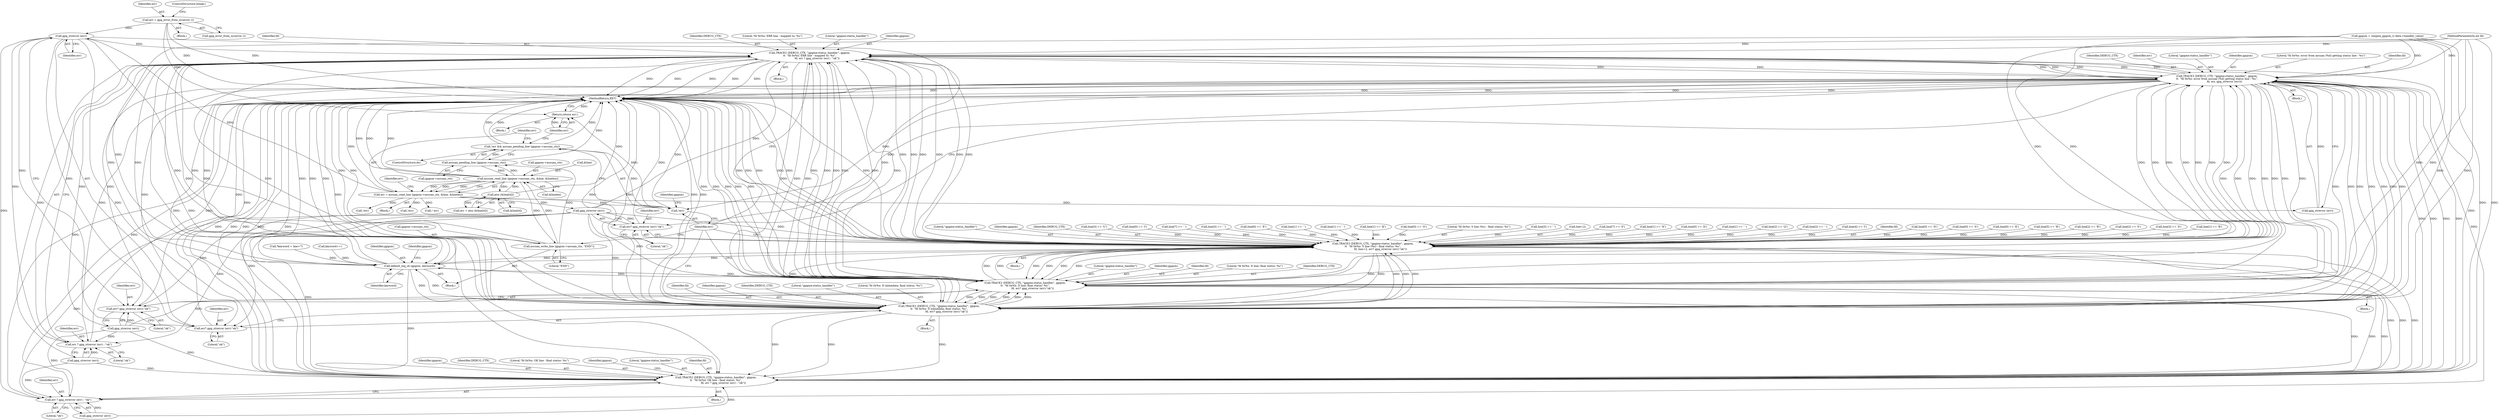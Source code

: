 digraph "0_gnupg_2cbd76f7911fc215845e89b50d6af5ff4a83dd77@API" {
"1000688" [label="(Call,gpg_strerror (err))"];
"1000138" [label="(Call,err = assuan_read_line (gpgsm->assuan_ctx, &line, &linelen))"];
"1000140" [label="(Call,assuan_read_line (gpgsm->assuan_ctx, &line, &linelen))"];
"1000857" [label="(Call,assuan_write_line (gpgsm->assuan_ctx, \"END\"))"];
"1000865" [label="(Call,assuan_pending_line (gpgsm->assuan_ctx))"];
"1000204" [label="(Call,atoi (&line[4]))"];
"1000670" [label="(Call,err = gpg_error_from_syserror ())"];
"1000216" [label="(Call,TRACE2 (DEBUG_CTX, \"gpgme:status_handler\", gpgsm,\n\t\t  \"fd 0x%x: ERR line - mapped to: %s\",\n                  fd, err ? gpg_strerror (err) : \"ok\"))"];
"1000151" [label="(Call,TRACE3 (DEBUG_CTX, \"gpgme:status_handler\", gpgsm,\n\t\t  \"fd 0x%x: error from assuan (%d) getting status line : %s\",\n                  fd, err, gpg_strerror (err)))"];
"1000222" [label="(Call,err ? gpg_strerror (err) : \"ok\")"];
"1000305" [label="(Call,TRACE2 (DEBUG_CTX, \"gpgme:status_handler\", gpgsm,\n\t\t  \"fd 0x%x: OK line - final status: %s\",\n                  fd, err ? gpg_strerror (err) : \"ok\"))"];
"1000311" [label="(Call,err ? gpg_strerror (err) : \"ok\")"];
"1000545" [label="(Call,TRACE2 (DEBUG_CTX, \"gpgme:status_handler\", gpgsm,\n\t\t  \"fd 0x%x: D line; final status: %s\",\n                  fd, err? gpg_strerror (err):\"ok\"))"];
"1000680" [label="(Call,TRACE2 (DEBUG_CTX, \"gpgme:status_handler\", gpgsm,\n\t\t  \"fd 0x%x: D inlinedata; final status: %s\",\n                  fd, err? gpg_strerror (err):\"ok\"))"];
"1000767" [label="(Call,TRACE3 (DEBUG_CTX, \"gpgme:status_handler\", gpgsm,\n\t\t  \"fd 0x%x: S line (%s) - final status: %s\",\n                  fd, line+2, err? gpg_strerror (err):\"ok\"))"];
"1000854" [label="(Call,default_inq_cb (gpgsm, keyword))"];
"1000551" [label="(Call,err? gpg_strerror (err):\"ok\")"];
"1000686" [label="(Call,err? gpg_strerror (err):\"ok\")"];
"1000776" [label="(Call,err? gpg_strerror (err):\"ok\")"];
"1000863" [label="(Call,!err)"];
"1000862" [label="(Call,!err && assuan_pending_line (gpgsm->assuan_ctx))"];
"1000869" [label="(Return,return err;)"];
"1000224" [label="(Call,gpg_strerror (err))"];
"1000204" [label="(Call,atoi (&line[4]))"];
"1000870" [label="(Identifier,err)"];
"1000226" [label="(Literal,\"ok\")"];
"1000275" [label="(Call,!err)"];
"1000137" [label="(Block,)"];
"1000858" [label="(Call,gpgsm->assuan_ctx)"];
"1000768" [label="(Identifier,DEBUG_CTX)"];
"1000685" [label="(Identifier,fd)"];
"1000780" [label="(Literal,\"ok\")"];
"1000806" [label="(Call,line[3] == 'U')"];
"1000552" [label="(Identifier,err)"];
"1000854" [label="(Call,default_inq_cb (gpgsm, keyword))"];
"1000547" [label="(Literal,\"gpgme:status_handler\")"];
"1000689" [label="(Identifier,err)"];
"1000690" [label="(Literal,\"ok\")"];
"1000548" [label="(Identifier,gpgsm)"];
"1000139" [label="(Identifier,err)"];
"1000553" [label="(Call,gpg_strerror (err))"];
"1000312" [label="(Identifier,err)"];
"1000869" [label="(Return,return err;)"];
"1000308" [label="(Identifier,gpgsm)"];
"1000824" [label="(Call,line[6] == 'E')"];
"1000683" [label="(Identifier,gpgsm)"];
"1000818" [label="(Call,line[5] == 'R')"];
"1000179" [label="(Call,line[2] == 'R')"];
"1000246" [label="(Call,line[2] == '\0')"];
"1000222" [label="(Call,err ? gpg_strerror (err) : \"ok\")"];
"1000185" [label="(Call,line[3] == '\0')"];
"1000173" [label="(Call,line[1] == 'R')"];
"1000857" [label="(Call,assuan_write_line (gpgsm->assuan_ctx, \"END\"))"];
"1000681" [label="(Identifier,DEBUG_CTX)"];
"1000669" [label="(Block,)"];
"1000682" [label="(Literal,\"gpgme:status_handler\")"];
"1000769" [label="(Literal,\"gpgme:status_handler\")"];
"1000671" [label="(Identifier,err)"];
"1000770" [label="(Identifier,gpgsm)"];
"1000123" [label="(Call,gpgsm = (engine_gpgsm_t) data->handler_value)"];
"1000859" [label="(Identifier,gpgsm)"];
"1000788" [label="(Call,line[0] == 'I')"];
"1000152" [label="(Identifier,DEBUG_CTX)"];
"1000115" [label="(Block,)"];
"1000140" [label="(Call,assuan_read_line (gpgsm->assuan_ctx, &line, &linelen))"];
"1000217" [label="(Identifier,DEBUG_CTX)"];
"1000138" [label="(Call,err = assuan_read_line (gpgsm->assuan_ctx, &line, &linelen))"];
"1000157" [label="(Identifier,err)"];
"1000550" [label="(Identifier,fd)"];
"1000144" [label="(Call,&line)"];
"1000672" [label="(Call,gpg_error_from_syserror ())"];
"1000577" [label="(Block,)"];
"1000555" [label="(Literal,\"ok\")"];
"1000306" [label="(Identifier,DEBUG_CTX)"];
"1000866" [label="(Call,gpgsm->assuan_ctx)"];
"1000153" [label="(Literal,\"gpgme:status_handler\")"];
"1000154" [label="(Identifier,gpgsm)"];
"1000305" [label="(Call,TRACE2 (DEBUG_CTX, \"gpgme:status_handler\", gpgsm,\n\t\t  \"fd 0x%x: OK line - final status: %s\",\n                  fd, err ? gpg_strerror (err) : \"ok\"))"];
"1000216" [label="(Call,TRACE2 (DEBUG_CTX, \"gpgme:status_handler\", gpgsm,\n\t\t  \"fd 0x%x: ERR line - mapped to: %s\",\n                  fd, err ? gpg_strerror (err) : \"ok\"))"];
"1000549" [label="(Literal,\"fd 0x%x: D line; final status: %s\")"];
"1000865" [label="(Call,assuan_pending_line (gpgsm->assuan_ctx))"];
"1000151" [label="(Call,TRACE3 (DEBUG_CTX, \"gpgme:status_handler\", gpgsm,\n\t\t  \"fd 0x%x: error from assuan (%d) getting status line : %s\",\n                  fd, err, gpg_strerror (err)))"];
"1000835" [label="(Call,line[7] == ' ')"];
"1000190" [label="(Call,line[3] == ' ')"];
"1000114" [label="(MethodParameterIn,int fd)"];
"1000864" [label="(Identifier,err)"];
"1000856" [label="(Identifier,keyword)"];
"1000777" [label="(Identifier,err)"];
"1000141" [label="(Call,gpgsm->assuan_ctx)"];
"1000309" [label="(Literal,\"fd 0x%x: OK line - final status: %s\")"];
"1000435" [label="(Call,!err)"];
"1000195" [label="(Block,)"];
"1000155" [label="(Literal,\"fd 0x%x: error from assuan (%d) getting status line : %s\")"];
"1000569" [label="(Call,line[1] == ' ')"];
"1000337" [label="(Call,line[1] == ' ')"];
"1000315" [label="(Literal,\"ok\")"];
"1000240" [label="(Call,line[1] == 'K')"];
"1000234" [label="(Call,line[0] == 'O')"];
"1000771" [label="(Literal,\"fd 0x%x: S line (%s) - final status: %s\")"];
"1000197" [label="(Call,line[3] == ' ')"];
"1000773" [label="(Call,line+2)"];
"1000687" [label="(Identifier,err)"];
"1000830" [label="(Call,line[7] == '\0')"];
"1000867" [label="(Identifier,gpgsm)"];
"1000146" [label="(Call,&linelen)"];
"1000546" [label="(Identifier,DEBUG_CTX)"];
"1000794" [label="(Call,line[1] == 'N')"];
"1000158" [label="(Call,gpg_strerror (err))"];
"1000149" [label="(Identifier,err)"];
"1000223" [label="(Identifier,err)"];
"1000545" [label="(Call,TRACE2 (DEBUG_CTX, \"gpgme:status_handler\", gpgsm,\n\t\t  \"fd 0x%x: D line; final status: %s\",\n                  fd, err? gpg_strerror (err):\"ok\"))"];
"1000767" [label="(Call,TRACE3 (DEBUG_CTX, \"gpgme:status_handler\", gpgsm,\n\t\t  \"fd 0x%x: S line (%s) - final status: %s\",\n                  fd, line+2, err? gpg_strerror (err):\"ok\"))"];
"1000563" [label="(Call,line[0] == 'D')"];
"1000842" [label="(Call,*keyword = line+7)"];
"1000684" [label="(Literal,\"fd 0x%x: D inlinedata; final status: %s\")"];
"1000347" [label="(Block,)"];
"1000156" [label="(Identifier,fd)"];
"1000703" [label="(Call,line[1] == ' ')"];
"1000670" [label="(Call,err = gpg_error_from_syserror ())"];
"1000800" [label="(Call,line[2] == 'Q')"];
"1000220" [label="(Literal,\"fd 0x%x: ERR line - mapped to: %s\")"];
"1000150" [label="(Block,)"];
"1000218" [label="(Literal,\"gpgme:status_handler\")"];
"1000313" [label="(Call,gpg_strerror (err))"];
"1000863" [label="(Call,!err)"];
"1000210" [label="(Call,! err)"];
"1000861" [label="(Literal,\"END\")"];
"1000840" [label="(Block,)"];
"1000708" [label="(Block,)"];
"1000862" [label="(Call,!err && assuan_pending_line (gpgsm->assuan_ctx))"];
"1000686" [label="(Call,err? gpg_strerror (err):\"ok\")"];
"1000776" [label="(Call,err? gpg_strerror (err):\"ok\")"];
"1000251" [label="(Call,line[2] == ' ')"];
"1000256" [label="(Block,)"];
"1000219" [label="(Identifier,gpgsm)"];
"1000852" [label="(Call,keyword++)"];
"1000871" [label="(MethodReturn,RET)"];
"1000311" [label="(Call,err ? gpg_strerror (err) : \"ok\")"];
"1000205" [label="(Call,&line[4])"];
"1000680" [label="(Call,TRACE2 (DEBUG_CTX, \"gpgme:status_handler\", gpgsm,\n\t\t  \"fd 0x%x: D inlinedata; final status: %s\",\n                  fd, err? gpg_strerror (err):\"ok\"))"];
"1000812" [label="(Call,line[4] == 'I')"];
"1000221" [label="(Identifier,fd)"];
"1000772" [label="(Identifier,fd)"];
"1000855" [label="(Identifier,gpgsm)"];
"1000319" [label="(Identifier,gpgsm)"];
"1000331" [label="(Call,line[0] == 'D')"];
"1000551" [label="(Call,err? gpg_strerror (err):\"ok\")"];
"1000698" [label="(Call,line[0] == 'S')"];
"1000673" [label="(ControlStructure,break;)"];
"1000307" [label="(Literal,\"gpgme:status_handler\")"];
"1000688" [label="(Call,gpg_strerror (err))"];
"1000202" [label="(Call,err = atoi (&line[4]))"];
"1000167" [label="(Call,line[0] == 'E')"];
"1000778" [label="(Call,gpg_strerror (err))"];
"1000310" [label="(Identifier,fd)"];
"1000136" [label="(ControlStructure,do)"];
"1000688" -> "1000686"  [label="AST: "];
"1000688" -> "1000689"  [label="CFG: "];
"1000689" -> "1000688"  [label="AST: "];
"1000686" -> "1000688"  [label="CFG: "];
"1000688" -> "1000216"  [label="DDG: "];
"1000688" -> "1000222"  [label="DDG: "];
"1000688" -> "1000305"  [label="DDG: "];
"1000688" -> "1000311"  [label="DDG: "];
"1000688" -> "1000545"  [label="DDG: "];
"1000688" -> "1000551"  [label="DDG: "];
"1000688" -> "1000680"  [label="DDG: "];
"1000688" -> "1000686"  [label="DDG: "];
"1000138" -> "1000688"  [label="DDG: "];
"1000670" -> "1000688"  [label="DDG: "];
"1000138" -> "1000137"  [label="AST: "];
"1000138" -> "1000140"  [label="CFG: "];
"1000139" -> "1000138"  [label="AST: "];
"1000140" -> "1000138"  [label="AST: "];
"1000149" -> "1000138"  [label="CFG: "];
"1000138" -> "1000871"  [label="DDG: "];
"1000140" -> "1000138"  [label="DDG: "];
"1000140" -> "1000138"  [label="DDG: "];
"1000140" -> "1000138"  [label="DDG: "];
"1000138" -> "1000158"  [label="DDG: "];
"1000138" -> "1000210"  [label="DDG: "];
"1000138" -> "1000275"  [label="DDG: "];
"1000138" -> "1000435"  [label="DDG: "];
"1000138" -> "1000778"  [label="DDG: "];
"1000138" -> "1000863"  [label="DDG: "];
"1000140" -> "1000146"  [label="CFG: "];
"1000141" -> "1000140"  [label="AST: "];
"1000144" -> "1000140"  [label="AST: "];
"1000146" -> "1000140"  [label="AST: "];
"1000140" -> "1000871"  [label="DDG: "];
"1000140" -> "1000871"  [label="DDG: "];
"1000140" -> "1000871"  [label="DDG: "];
"1000857" -> "1000140"  [label="DDG: "];
"1000865" -> "1000140"  [label="DDG: "];
"1000204" -> "1000140"  [label="DDG: "];
"1000140" -> "1000204"  [label="DDG: "];
"1000140" -> "1000857"  [label="DDG: "];
"1000140" -> "1000865"  [label="DDG: "];
"1000857" -> "1000840"  [label="AST: "];
"1000857" -> "1000861"  [label="CFG: "];
"1000858" -> "1000857"  [label="AST: "];
"1000861" -> "1000857"  [label="AST: "];
"1000864" -> "1000857"  [label="CFG: "];
"1000857" -> "1000871"  [label="DDG: "];
"1000857" -> "1000871"  [label="DDG: "];
"1000857" -> "1000865"  [label="DDG: "];
"1000865" -> "1000862"  [label="AST: "];
"1000865" -> "1000866"  [label="CFG: "];
"1000866" -> "1000865"  [label="AST: "];
"1000862" -> "1000865"  [label="CFG: "];
"1000865" -> "1000871"  [label="DDG: "];
"1000865" -> "1000862"  [label="DDG: "];
"1000204" -> "1000202"  [label="AST: "];
"1000204" -> "1000205"  [label="CFG: "];
"1000205" -> "1000204"  [label="AST: "];
"1000202" -> "1000204"  [label="CFG: "];
"1000204" -> "1000871"  [label="DDG: "];
"1000204" -> "1000202"  [label="DDG: "];
"1000670" -> "1000669"  [label="AST: "];
"1000670" -> "1000672"  [label="CFG: "];
"1000671" -> "1000670"  [label="AST: "];
"1000672" -> "1000670"  [label="AST: "];
"1000673" -> "1000670"  [label="CFG: "];
"1000670" -> "1000871"  [label="DDG: "];
"1000670" -> "1000871"  [label="DDG: "];
"1000670" -> "1000869"  [label="DDG: "];
"1000216" -> "1000195"  [label="AST: "];
"1000216" -> "1000222"  [label="CFG: "];
"1000217" -> "1000216"  [label="AST: "];
"1000218" -> "1000216"  [label="AST: "];
"1000219" -> "1000216"  [label="AST: "];
"1000220" -> "1000216"  [label="AST: "];
"1000221" -> "1000216"  [label="AST: "];
"1000222" -> "1000216"  [label="AST: "];
"1000864" -> "1000216"  [label="CFG: "];
"1000216" -> "1000871"  [label="DDG: "];
"1000216" -> "1000871"  [label="DDG: "];
"1000216" -> "1000871"  [label="DDG: "];
"1000216" -> "1000871"  [label="DDG: "];
"1000216" -> "1000871"  [label="DDG: "];
"1000216" -> "1000151"  [label="DDG: "];
"1000216" -> "1000151"  [label="DDG: "];
"1000216" -> "1000151"  [label="DDG: "];
"1000680" -> "1000216"  [label="DDG: "];
"1000680" -> "1000216"  [label="DDG: "];
"1000680" -> "1000216"  [label="DDG: "];
"1000545" -> "1000216"  [label="DDG: "];
"1000545" -> "1000216"  [label="DDG: "];
"1000545" -> "1000216"  [label="DDG: "];
"1000151" -> "1000216"  [label="DDG: "];
"1000151" -> "1000216"  [label="DDG: "];
"1000151" -> "1000216"  [label="DDG: "];
"1000151" -> "1000216"  [label="DDG: "];
"1000767" -> "1000216"  [label="DDG: "];
"1000767" -> "1000216"  [label="DDG: "];
"1000767" -> "1000216"  [label="DDG: "];
"1000854" -> "1000216"  [label="DDG: "];
"1000123" -> "1000216"  [label="DDG: "];
"1000114" -> "1000216"  [label="DDG: "];
"1000224" -> "1000216"  [label="DDG: "];
"1000553" -> "1000216"  [label="DDG: "];
"1000778" -> "1000216"  [label="DDG: "];
"1000216" -> "1000305"  [label="DDG: "];
"1000216" -> "1000305"  [label="DDG: "];
"1000216" -> "1000305"  [label="DDG: "];
"1000216" -> "1000545"  [label="DDG: "];
"1000216" -> "1000545"  [label="DDG: "];
"1000216" -> "1000545"  [label="DDG: "];
"1000216" -> "1000680"  [label="DDG: "];
"1000216" -> "1000680"  [label="DDG: "];
"1000216" -> "1000680"  [label="DDG: "];
"1000216" -> "1000767"  [label="DDG: "];
"1000216" -> "1000767"  [label="DDG: "];
"1000216" -> "1000767"  [label="DDG: "];
"1000216" -> "1000854"  [label="DDG: "];
"1000151" -> "1000150"  [label="AST: "];
"1000151" -> "1000158"  [label="CFG: "];
"1000152" -> "1000151"  [label="AST: "];
"1000153" -> "1000151"  [label="AST: "];
"1000154" -> "1000151"  [label="AST: "];
"1000155" -> "1000151"  [label="AST: "];
"1000156" -> "1000151"  [label="AST: "];
"1000157" -> "1000151"  [label="AST: "];
"1000158" -> "1000151"  [label="AST: "];
"1000864" -> "1000151"  [label="CFG: "];
"1000151" -> "1000871"  [label="DDG: "];
"1000151" -> "1000871"  [label="DDG: "];
"1000151" -> "1000871"  [label="DDG: "];
"1000151" -> "1000871"  [label="DDG: "];
"1000151" -> "1000871"  [label="DDG: "];
"1000680" -> "1000151"  [label="DDG: "];
"1000680" -> "1000151"  [label="DDG: "];
"1000680" -> "1000151"  [label="DDG: "];
"1000545" -> "1000151"  [label="DDG: "];
"1000545" -> "1000151"  [label="DDG: "];
"1000545" -> "1000151"  [label="DDG: "];
"1000767" -> "1000151"  [label="DDG: "];
"1000767" -> "1000151"  [label="DDG: "];
"1000767" -> "1000151"  [label="DDG: "];
"1000854" -> "1000151"  [label="DDG: "];
"1000123" -> "1000151"  [label="DDG: "];
"1000114" -> "1000151"  [label="DDG: "];
"1000158" -> "1000151"  [label="DDG: "];
"1000151" -> "1000222"  [label="DDG: "];
"1000151" -> "1000305"  [label="DDG: "];
"1000151" -> "1000305"  [label="DDG: "];
"1000151" -> "1000305"  [label="DDG: "];
"1000151" -> "1000305"  [label="DDG: "];
"1000151" -> "1000311"  [label="DDG: "];
"1000151" -> "1000545"  [label="DDG: "];
"1000151" -> "1000545"  [label="DDG: "];
"1000151" -> "1000545"  [label="DDG: "];
"1000151" -> "1000545"  [label="DDG: "];
"1000151" -> "1000551"  [label="DDG: "];
"1000151" -> "1000680"  [label="DDG: "];
"1000151" -> "1000680"  [label="DDG: "];
"1000151" -> "1000680"  [label="DDG: "];
"1000151" -> "1000680"  [label="DDG: "];
"1000151" -> "1000686"  [label="DDG: "];
"1000151" -> "1000767"  [label="DDG: "];
"1000151" -> "1000767"  [label="DDG: "];
"1000151" -> "1000767"  [label="DDG: "];
"1000151" -> "1000767"  [label="DDG: "];
"1000151" -> "1000776"  [label="DDG: "];
"1000151" -> "1000854"  [label="DDG: "];
"1000151" -> "1000863"  [label="DDG: "];
"1000222" -> "1000224"  [label="CFG: "];
"1000222" -> "1000226"  [label="CFG: "];
"1000223" -> "1000222"  [label="AST: "];
"1000224" -> "1000222"  [label="AST: "];
"1000226" -> "1000222"  [label="AST: "];
"1000222" -> "1000871"  [label="DDG: "];
"1000224" -> "1000222"  [label="DDG: "];
"1000553" -> "1000222"  [label="DDG: "];
"1000778" -> "1000222"  [label="DDG: "];
"1000305" -> "1000256"  [label="AST: "];
"1000305" -> "1000311"  [label="CFG: "];
"1000306" -> "1000305"  [label="AST: "];
"1000307" -> "1000305"  [label="AST: "];
"1000308" -> "1000305"  [label="AST: "];
"1000309" -> "1000305"  [label="AST: "];
"1000310" -> "1000305"  [label="AST: "];
"1000311" -> "1000305"  [label="AST: "];
"1000319" -> "1000305"  [label="CFG: "];
"1000305" -> "1000871"  [label="DDG: "];
"1000305" -> "1000871"  [label="DDG: "];
"1000305" -> "1000871"  [label="DDG: "];
"1000305" -> "1000871"  [label="DDG: "];
"1000305" -> "1000871"  [label="DDG: "];
"1000680" -> "1000305"  [label="DDG: "];
"1000680" -> "1000305"  [label="DDG: "];
"1000680" -> "1000305"  [label="DDG: "];
"1000545" -> "1000305"  [label="DDG: "];
"1000545" -> "1000305"  [label="DDG: "];
"1000545" -> "1000305"  [label="DDG: "];
"1000767" -> "1000305"  [label="DDG: "];
"1000767" -> "1000305"  [label="DDG: "];
"1000767" -> "1000305"  [label="DDG: "];
"1000854" -> "1000305"  [label="DDG: "];
"1000123" -> "1000305"  [label="DDG: "];
"1000114" -> "1000305"  [label="DDG: "];
"1000313" -> "1000305"  [label="DDG: "];
"1000553" -> "1000305"  [label="DDG: "];
"1000778" -> "1000305"  [label="DDG: "];
"1000224" -> "1000305"  [label="DDG: "];
"1000311" -> "1000313"  [label="CFG: "];
"1000311" -> "1000315"  [label="CFG: "];
"1000312" -> "1000311"  [label="AST: "];
"1000313" -> "1000311"  [label="AST: "];
"1000315" -> "1000311"  [label="AST: "];
"1000311" -> "1000871"  [label="DDG: "];
"1000311" -> "1000871"  [label="DDG: "];
"1000313" -> "1000311"  [label="DDG: "];
"1000553" -> "1000311"  [label="DDG: "];
"1000778" -> "1000311"  [label="DDG: "];
"1000224" -> "1000311"  [label="DDG: "];
"1000545" -> "1000347"  [label="AST: "];
"1000545" -> "1000551"  [label="CFG: "];
"1000546" -> "1000545"  [label="AST: "];
"1000547" -> "1000545"  [label="AST: "];
"1000548" -> "1000545"  [label="AST: "];
"1000549" -> "1000545"  [label="AST: "];
"1000550" -> "1000545"  [label="AST: "];
"1000551" -> "1000545"  [label="AST: "];
"1000864" -> "1000545"  [label="CFG: "];
"1000545" -> "1000871"  [label="DDG: "];
"1000545" -> "1000871"  [label="DDG: "];
"1000545" -> "1000871"  [label="DDG: "];
"1000545" -> "1000871"  [label="DDG: "];
"1000545" -> "1000871"  [label="DDG: "];
"1000680" -> "1000545"  [label="DDG: "];
"1000680" -> "1000545"  [label="DDG: "];
"1000680" -> "1000545"  [label="DDG: "];
"1000767" -> "1000545"  [label="DDG: "];
"1000767" -> "1000545"  [label="DDG: "];
"1000767" -> "1000545"  [label="DDG: "];
"1000854" -> "1000545"  [label="DDG: "];
"1000123" -> "1000545"  [label="DDG: "];
"1000114" -> "1000545"  [label="DDG: "];
"1000553" -> "1000545"  [label="DDG: "];
"1000778" -> "1000545"  [label="DDG: "];
"1000545" -> "1000680"  [label="DDG: "];
"1000545" -> "1000680"  [label="DDG: "];
"1000545" -> "1000680"  [label="DDG: "];
"1000545" -> "1000767"  [label="DDG: "];
"1000545" -> "1000767"  [label="DDG: "];
"1000545" -> "1000767"  [label="DDG: "];
"1000545" -> "1000854"  [label="DDG: "];
"1000680" -> "1000577"  [label="AST: "];
"1000680" -> "1000686"  [label="CFG: "];
"1000681" -> "1000680"  [label="AST: "];
"1000682" -> "1000680"  [label="AST: "];
"1000683" -> "1000680"  [label="AST: "];
"1000684" -> "1000680"  [label="AST: "];
"1000685" -> "1000680"  [label="AST: "];
"1000686" -> "1000680"  [label="AST: "];
"1000864" -> "1000680"  [label="CFG: "];
"1000680" -> "1000871"  [label="DDG: "];
"1000680" -> "1000871"  [label="DDG: "];
"1000680" -> "1000871"  [label="DDG: "];
"1000680" -> "1000871"  [label="DDG: "];
"1000680" -> "1000871"  [label="DDG: "];
"1000767" -> "1000680"  [label="DDG: "];
"1000767" -> "1000680"  [label="DDG: "];
"1000767" -> "1000680"  [label="DDG: "];
"1000854" -> "1000680"  [label="DDG: "];
"1000123" -> "1000680"  [label="DDG: "];
"1000114" -> "1000680"  [label="DDG: "];
"1000778" -> "1000680"  [label="DDG: "];
"1000680" -> "1000767"  [label="DDG: "];
"1000680" -> "1000767"  [label="DDG: "];
"1000680" -> "1000767"  [label="DDG: "];
"1000680" -> "1000854"  [label="DDG: "];
"1000767" -> "1000708"  [label="AST: "];
"1000767" -> "1000776"  [label="CFG: "];
"1000768" -> "1000767"  [label="AST: "];
"1000769" -> "1000767"  [label="AST: "];
"1000770" -> "1000767"  [label="AST: "];
"1000771" -> "1000767"  [label="AST: "];
"1000772" -> "1000767"  [label="AST: "];
"1000773" -> "1000767"  [label="AST: "];
"1000776" -> "1000767"  [label="AST: "];
"1000864" -> "1000767"  [label="CFG: "];
"1000767" -> "1000871"  [label="DDG: "];
"1000767" -> "1000871"  [label="DDG: "];
"1000767" -> "1000871"  [label="DDG: "];
"1000767" -> "1000871"  [label="DDG: "];
"1000767" -> "1000871"  [label="DDG: "];
"1000767" -> "1000871"  [label="DDG: "];
"1000854" -> "1000767"  [label="DDG: "];
"1000123" -> "1000767"  [label="DDG: "];
"1000114" -> "1000767"  [label="DDG: "];
"1000234" -> "1000767"  [label="DDG: "];
"1000794" -> "1000767"  [label="DDG: "];
"1000563" -> "1000767"  [label="DDG: "];
"1000812" -> "1000767"  [label="DDG: "];
"1000167" -> "1000767"  [label="DDG: "];
"1000185" -> "1000767"  [label="DDG: "];
"1000788" -> "1000767"  [label="DDG: "];
"1000806" -> "1000767"  [label="DDG: "];
"1000331" -> "1000767"  [label="DDG: "];
"1000251" -> "1000767"  [label="DDG: "];
"1000698" -> "1000767"  [label="DDG: "];
"1000190" -> "1000767"  [label="DDG: "];
"1000337" -> "1000767"  [label="DDG: "];
"1000179" -> "1000767"  [label="DDG: "];
"1000835" -> "1000767"  [label="DDG: "];
"1000569" -> "1000767"  [label="DDG: "];
"1000818" -> "1000767"  [label="DDG: "];
"1000800" -> "1000767"  [label="DDG: "];
"1000824" -> "1000767"  [label="DDG: "];
"1000703" -> "1000767"  [label="DDG: "];
"1000240" -> "1000767"  [label="DDG: "];
"1000173" -> "1000767"  [label="DDG: "];
"1000246" -> "1000767"  [label="DDG: "];
"1000197" -> "1000767"  [label="DDG: "];
"1000830" -> "1000767"  [label="DDG: "];
"1000778" -> "1000767"  [label="DDG: "];
"1000767" -> "1000854"  [label="DDG: "];
"1000854" -> "1000840"  [label="AST: "];
"1000854" -> "1000856"  [label="CFG: "];
"1000855" -> "1000854"  [label="AST: "];
"1000856" -> "1000854"  [label="AST: "];
"1000859" -> "1000854"  [label="CFG: "];
"1000854" -> "1000871"  [label="DDG: "];
"1000854" -> "1000871"  [label="DDG: "];
"1000854" -> "1000871"  [label="DDG: "];
"1000123" -> "1000854"  [label="DDG: "];
"1000842" -> "1000854"  [label="DDG: "];
"1000852" -> "1000854"  [label="DDG: "];
"1000551" -> "1000553"  [label="CFG: "];
"1000551" -> "1000555"  [label="CFG: "];
"1000552" -> "1000551"  [label="AST: "];
"1000553" -> "1000551"  [label="AST: "];
"1000555" -> "1000551"  [label="AST: "];
"1000551" -> "1000871"  [label="DDG: "];
"1000553" -> "1000551"  [label="DDG: "];
"1000778" -> "1000551"  [label="DDG: "];
"1000686" -> "1000690"  [label="CFG: "];
"1000687" -> "1000686"  [label="AST: "];
"1000690" -> "1000686"  [label="AST: "];
"1000686" -> "1000871"  [label="DDG: "];
"1000778" -> "1000686"  [label="DDG: "];
"1000776" -> "1000778"  [label="CFG: "];
"1000776" -> "1000780"  [label="CFG: "];
"1000777" -> "1000776"  [label="AST: "];
"1000778" -> "1000776"  [label="AST: "];
"1000780" -> "1000776"  [label="AST: "];
"1000776" -> "1000871"  [label="DDG: "];
"1000778" -> "1000776"  [label="DDG: "];
"1000863" -> "1000862"  [label="AST: "];
"1000863" -> "1000864"  [label="CFG: "];
"1000864" -> "1000863"  [label="AST: "];
"1000867" -> "1000863"  [label="CFG: "];
"1000862" -> "1000863"  [label="CFG: "];
"1000863" -> "1000871"  [label="DDG: "];
"1000863" -> "1000862"  [label="DDG: "];
"1000863" -> "1000869"  [label="DDG: "];
"1000862" -> "1000136"  [label="AST: "];
"1000139" -> "1000862"  [label="CFG: "];
"1000870" -> "1000862"  [label="CFG: "];
"1000862" -> "1000871"  [label="DDG: "];
"1000862" -> "1000871"  [label="DDG: "];
"1000862" -> "1000871"  [label="DDG: "];
"1000869" -> "1000115"  [label="AST: "];
"1000869" -> "1000870"  [label="CFG: "];
"1000870" -> "1000869"  [label="AST: "];
"1000871" -> "1000869"  [label="CFG: "];
"1000869" -> "1000871"  [label="DDG: "];
"1000870" -> "1000869"  [label="DDG: "];
}
